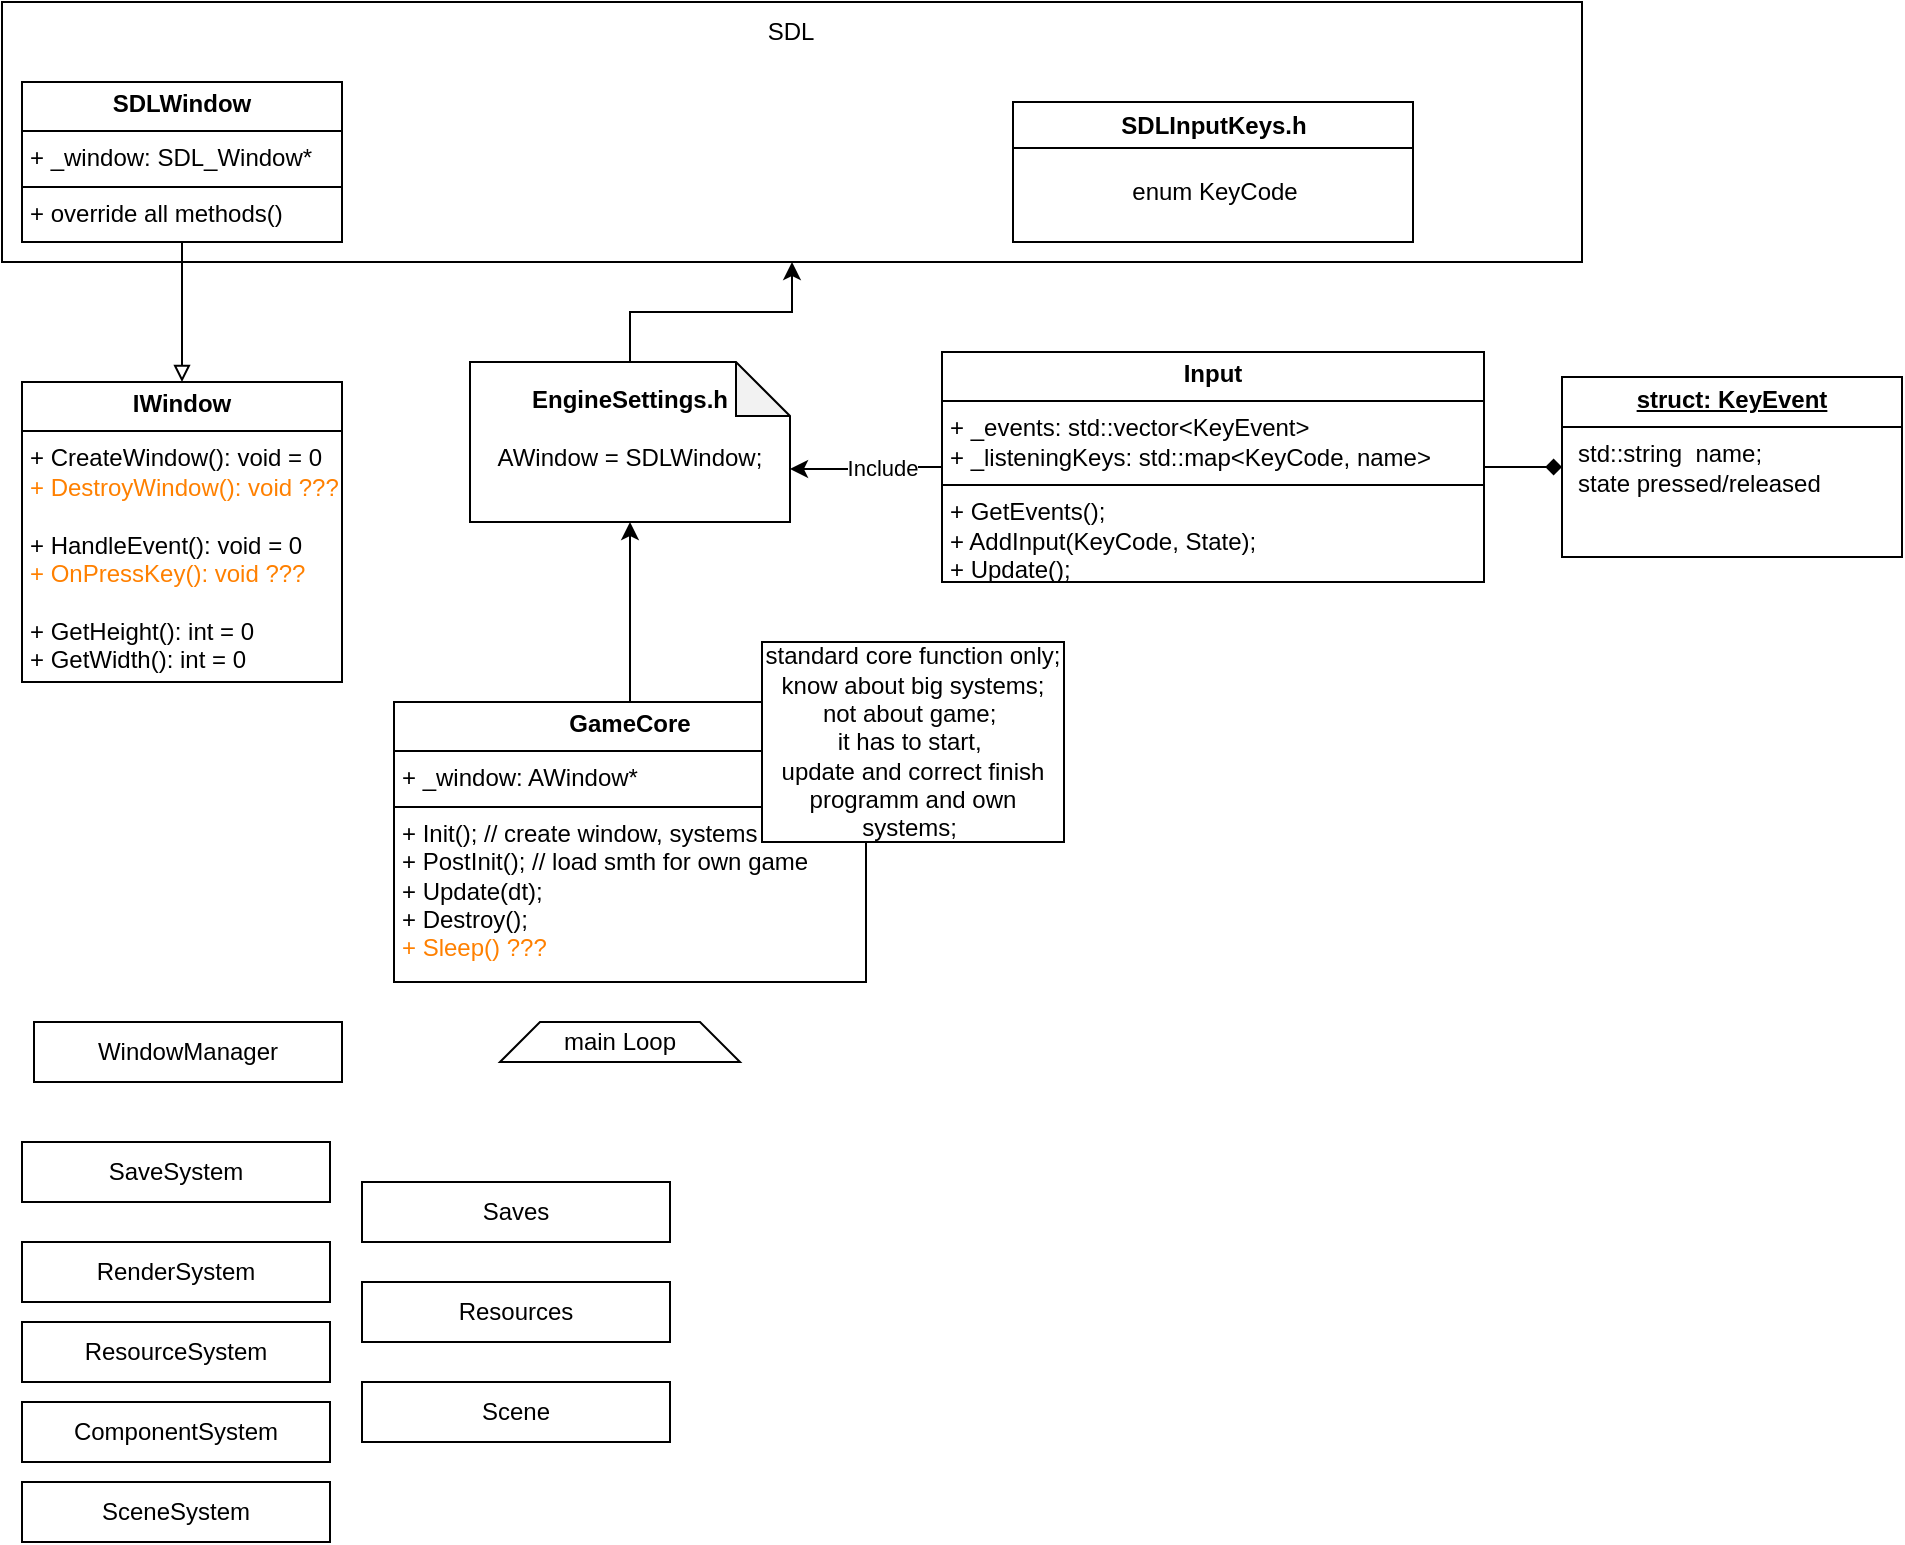 <mxfile version="24.7.5">
  <diagram name="Page-1" id="5kNetyspYmfxLecHSdiX">
    <mxGraphModel dx="954" dy="647" grid="1" gridSize="10" guides="1" tooltips="1" connect="1" arrows="1" fold="1" page="1" pageScale="1" pageWidth="827" pageHeight="1169" math="0" shadow="0">
      <root>
        <mxCell id="0" />
        <mxCell id="1" parent="0" />
        <mxCell id="S0Dyq1XGVSe3hS3X8ZzL-8" value="" style="rounded=0;whiteSpace=wrap;html=1;" parent="1" vertex="1">
          <mxGeometry x="20" width="790" height="130" as="geometry" />
        </mxCell>
        <mxCell id="S0Dyq1XGVSe3hS3X8ZzL-1" value="&lt;p style=&quot;margin:0px;margin-top:4px;text-align:center;&quot;&gt;&lt;b&gt;IWindow&lt;/b&gt;&lt;/p&gt;&lt;hr size=&quot;1&quot; style=&quot;border-style:solid;&quot;&gt;&lt;p style=&quot;margin:0px;margin-left:4px;&quot;&gt;+ CreateWindow(): void = 0&lt;/p&gt;&lt;p style=&quot;margin:0px;margin-left:4px;&quot;&gt;&lt;font color=&quot;#ff8000&quot;&gt;+ DestroyWindow(): void ???&lt;/font&gt;&lt;/p&gt;&lt;p style=&quot;margin:0px;margin-left:4px;&quot;&gt;&lt;font color=&quot;#ff8000&quot;&gt;&lt;br&gt;&lt;/font&gt;&lt;/p&gt;&lt;p style=&quot;margin:0px;margin-left:4px;&quot;&gt;+ HandleEvent(): void = 0&lt;/p&gt;&lt;p style=&quot;margin:0px;margin-left:4px;&quot;&gt;&lt;font color=&quot;#ff8000&quot;&gt;+ OnPressKey(): void ???&lt;/font&gt;&lt;/p&gt;&lt;p style=&quot;margin:0px;margin-left:4px;&quot;&gt;&amp;nbsp;&lt;/p&gt;&lt;p style=&quot;margin:0px;margin-left:4px;&quot;&gt;+ GetHeight(): int = 0&lt;/p&gt;&lt;p style=&quot;margin:0px;margin-left:4px;&quot;&gt;+ GetWidth(): int = 0&lt;/p&gt;" style="verticalAlign=top;align=left;overflow=fill;html=1;whiteSpace=wrap;" parent="1" vertex="1">
          <mxGeometry x="30" y="190" width="160" height="150" as="geometry" />
        </mxCell>
        <mxCell id="S0Dyq1XGVSe3hS3X8ZzL-5" style="edgeStyle=orthogonalEdgeStyle;rounded=0;orthogonalLoop=1;jettySize=auto;html=1;entryX=0.5;entryY=0;entryDx=0;entryDy=0;endArrow=block;endFill=0;" parent="1" source="S0Dyq1XGVSe3hS3X8ZzL-2" target="S0Dyq1XGVSe3hS3X8ZzL-1" edge="1">
          <mxGeometry relative="1" as="geometry" />
        </mxCell>
        <mxCell id="S0Dyq1XGVSe3hS3X8ZzL-2" value="&lt;p style=&quot;margin:0px;margin-top:4px;text-align:center;&quot;&gt;&lt;b&gt;SDLWindow&lt;/b&gt;&lt;/p&gt;&lt;hr size=&quot;1&quot; style=&quot;border-style:solid;&quot;&gt;&lt;p style=&quot;margin:0px;margin-left:4px;&quot;&gt;+ _window: SDL_Window*&lt;/p&gt;&lt;hr size=&quot;1&quot; style=&quot;border-style:solid;&quot;&gt;&lt;p style=&quot;margin:0px;margin-left:4px;&quot;&gt;+ override all methods()&lt;/p&gt;" style="verticalAlign=top;align=left;overflow=fill;html=1;whiteSpace=wrap;" parent="1" vertex="1">
          <mxGeometry x="30" y="40" width="160" height="80" as="geometry" />
        </mxCell>
        <mxCell id="S0Dyq1XGVSe3hS3X8ZzL-6" value="&lt;p style=&quot;margin:0px;margin-top:4px;text-align:center;&quot;&gt;&lt;b&gt;GameCore&lt;/b&gt;&lt;/p&gt;&lt;hr size=&quot;1&quot; style=&quot;border-style:solid;&quot;&gt;&lt;p style=&quot;margin:0px;margin-left:4px;&quot;&gt;+ _window: AWindow*&lt;/p&gt;&lt;hr size=&quot;1&quot; style=&quot;border-style:solid;&quot;&gt;&lt;p style=&quot;margin:0px;margin-left:4px;&quot;&gt;+ Init(); // create window, systems&lt;/p&gt;&lt;p style=&quot;margin:0px;margin-left:4px;&quot;&gt;+ PostInit(); // load smth for own game&lt;/p&gt;&lt;p style=&quot;margin:0px;margin-left:4px;&quot;&gt;+ Update(dt);&lt;/p&gt;&lt;p style=&quot;margin:0px;margin-left:4px;&quot;&gt;+ Destroy();&lt;/p&gt;&lt;p style=&quot;margin:0px;margin-left:4px;&quot;&gt;&lt;font color=&quot;#ff8000&quot;&gt;+ Sleep() ???&lt;/font&gt;&lt;/p&gt;" style="verticalAlign=top;align=left;overflow=fill;html=1;whiteSpace=wrap;" parent="1" vertex="1">
          <mxGeometry x="216" y="350" width="236" height="140" as="geometry" />
        </mxCell>
        <mxCell id="9YUIQhJSh96qjaXv536v-18" style="edgeStyle=orthogonalEdgeStyle;rounded=0;orthogonalLoop=1;jettySize=auto;html=1;exitX=1;exitY=0.5;exitDx=0;exitDy=0;entryX=0;entryY=0.5;entryDx=0;entryDy=0;horizontal=1;endArrow=diamond;endFill=1;" edge="1" parent="1" source="S0Dyq1XGVSe3hS3X8ZzL-7" target="9YUIQhJSh96qjaXv536v-17">
          <mxGeometry relative="1" as="geometry" />
        </mxCell>
        <mxCell id="S0Dyq1XGVSe3hS3X8ZzL-7" value="&lt;p style=&quot;margin:0px;margin-top:4px;text-align:center;&quot;&gt;&lt;b&gt;Input&lt;/b&gt;&lt;/p&gt;&lt;hr size=&quot;1&quot; style=&quot;border-style:solid;&quot;&gt;&lt;p style=&quot;margin:0px;margin-left:4px;&quot;&gt;+ _events: std::vector&amp;lt;KeyEvent&amp;gt;&lt;/p&gt;&lt;p style=&quot;margin:0px;margin-left:4px;&quot;&gt;+ _listeningKeys: std::map&amp;lt;KeyCode, name&amp;gt;&lt;/p&gt;&lt;hr size=&quot;1&quot; style=&quot;border-style:solid;&quot;&gt;&lt;p style=&quot;margin:0px;margin-left:4px;&quot;&gt;+ GetEvents();&amp;nbsp;&lt;/p&gt;&lt;p style=&quot;margin:0px;margin-left:4px;&quot;&gt;+ AddInput(KeyCode, State);&lt;/p&gt;&lt;p style=&quot;margin:0px;margin-left:4px;&quot;&gt;+ Update();&amp;nbsp;&lt;/p&gt;" style="verticalAlign=top;align=left;overflow=fill;html=1;whiteSpace=wrap;" parent="1" vertex="1">
          <mxGeometry x="490" y="175" width="271" height="115" as="geometry" />
        </mxCell>
        <mxCell id="S0Dyq1XGVSe3hS3X8ZzL-9" value="SDL" style="text;html=1;align=center;verticalAlign=middle;resizable=0;points=[];autosize=1;strokeColor=none;fillColor=none;" parent="1" vertex="1">
          <mxGeometry x="389" width="50" height="30" as="geometry" />
        </mxCell>
        <mxCell id="9YUIQhJSh96qjaXv536v-4" style="edgeStyle=orthogonalEdgeStyle;rounded=0;orthogonalLoop=1;jettySize=auto;html=1;" edge="1" parent="1" source="9YUIQhJSh96qjaXv536v-2" target="S0Dyq1XGVSe3hS3X8ZzL-8">
          <mxGeometry relative="1" as="geometry" />
        </mxCell>
        <mxCell id="9YUIQhJSh96qjaXv536v-2" value="&lt;b&gt;EngineSettings.h&lt;/b&gt;&lt;div&gt;&lt;b&gt;&lt;br&gt;&lt;/b&gt;&lt;/div&gt;&lt;div&gt;AWindow = SDLWindow;&lt;/div&gt;&lt;div&gt;&lt;b&gt;&lt;br&gt;&lt;/b&gt;&lt;/div&gt;" style="shape=note;whiteSpace=wrap;html=1;backgroundOutline=1;darkOpacity=0.05;align=center;size=27;" vertex="1" parent="1">
          <mxGeometry x="254" y="180" width="160" height="80" as="geometry" />
        </mxCell>
        <mxCell id="9YUIQhJSh96qjaXv536v-5" style="edgeStyle=orthogonalEdgeStyle;rounded=0;orthogonalLoop=1;jettySize=auto;html=1;entryX=0.5;entryY=1;entryDx=0;entryDy=0;entryPerimeter=0;" edge="1" parent="1" source="S0Dyq1XGVSe3hS3X8ZzL-6" target="9YUIQhJSh96qjaXv536v-2">
          <mxGeometry relative="1" as="geometry" />
        </mxCell>
        <mxCell id="9YUIQhJSh96qjaXv536v-8" value="SDLInputKeys.h" style="swimlane;whiteSpace=wrap;html=1;" vertex="1" parent="1">
          <mxGeometry x="525.5" y="50" width="200" height="70" as="geometry">
            <mxRectangle x="660" y="330" width="130" height="30" as="alternateBounds" />
          </mxGeometry>
        </mxCell>
        <mxCell id="9YUIQhJSh96qjaXv536v-10" value="enum KeyCode" style="text;html=1;align=center;verticalAlign=middle;resizable=0;points=[];autosize=1;strokeColor=none;fillColor=none;rotation=0;" vertex="1" parent="9YUIQhJSh96qjaXv536v-8">
          <mxGeometry x="45" y="30" width="110" height="30" as="geometry" />
        </mxCell>
        <mxCell id="9YUIQhJSh96qjaXv536v-17" value="&lt;p style=&quot;margin:0px;margin-top:4px;text-align:center;text-decoration:underline;&quot;&gt;&lt;b&gt;struct: KeyEvent&lt;/b&gt;&lt;/p&gt;&lt;hr size=&quot;1&quot; style=&quot;border-style:solid;&quot;&gt;&lt;p style=&quot;margin:0px;margin-left:8px;&quot;&gt;std::string &amp;nbsp;name;&lt;br&gt;state pressed/released&lt;/p&gt;" style="verticalAlign=top;align=left;overflow=fill;html=1;whiteSpace=wrap;" vertex="1" parent="1">
          <mxGeometry x="800" y="187.5" width="170" height="90" as="geometry" />
        </mxCell>
        <mxCell id="9YUIQhJSh96qjaXv536v-19" style="edgeStyle=orthogonalEdgeStyle;rounded=0;orthogonalLoop=1;jettySize=auto;html=1;entryX=0;entryY=0;entryDx=160;entryDy=53.5;entryPerimeter=0;" edge="1" parent="1" source="S0Dyq1XGVSe3hS3X8ZzL-7" target="9YUIQhJSh96qjaXv536v-2">
          <mxGeometry relative="1" as="geometry" />
        </mxCell>
        <mxCell id="9YUIQhJSh96qjaXv536v-20" value="Include" style="edgeLabel;html=1;align=center;verticalAlign=middle;resizable=0;points=[];" vertex="1" connectable="0" parent="9YUIQhJSh96qjaXv536v-19">
          <mxGeometry x="0.135" y="-2" relative="1" as="geometry">
            <mxPoint x="12" y="1" as="offset" />
          </mxGeometry>
        </mxCell>
        <mxCell id="9YUIQhJSh96qjaXv536v-21" value="main Loop" style="shape=trapezoid;perimeter=trapezoidPerimeter;whiteSpace=wrap;html=1;fixedSize=1;" vertex="1" parent="1">
          <mxGeometry x="269" y="510" width="120" height="20" as="geometry" />
        </mxCell>
        <mxCell id="9YUIQhJSh96qjaXv536v-24" value="standard core function only;&lt;div&gt;know about big systems; not about game;&amp;nbsp;&lt;/div&gt;&lt;div&gt;it has to start,&amp;nbsp;&lt;/div&gt;&lt;div&gt;update and correct finish programm and own systems;&amp;nbsp;&lt;/div&gt;" style="rounded=0;whiteSpace=wrap;html=1;" vertex="1" parent="1">
          <mxGeometry x="400" y="320" width="151" height="100" as="geometry" />
        </mxCell>
        <mxCell id="9YUIQhJSh96qjaXv536v-25" value="WindowManager" style="rounded=0;whiteSpace=wrap;html=1;" vertex="1" parent="1">
          <mxGeometry x="36" y="510" width="154" height="30" as="geometry" />
        </mxCell>
        <mxCell id="9YUIQhJSh96qjaXv536v-27" value="Scene" style="rounded=0;whiteSpace=wrap;html=1;" vertex="1" parent="1">
          <mxGeometry x="200" y="690" width="154" height="30" as="geometry" />
        </mxCell>
        <mxCell id="9YUIQhJSh96qjaXv536v-28" value="Resources" style="rounded=0;whiteSpace=wrap;html=1;" vertex="1" parent="1">
          <mxGeometry x="200" y="640" width="154" height="30" as="geometry" />
        </mxCell>
        <mxCell id="9YUIQhJSh96qjaXv536v-29" value="Saves" style="rounded=0;whiteSpace=wrap;html=1;" vertex="1" parent="1">
          <mxGeometry x="200" y="590" width="154" height="30" as="geometry" />
        </mxCell>
        <mxCell id="9YUIQhJSh96qjaXv536v-30" value="ComponentSystem" style="rounded=0;whiteSpace=wrap;html=1;" vertex="1" parent="1">
          <mxGeometry x="30" y="700" width="154" height="30" as="geometry" />
        </mxCell>
        <mxCell id="9YUIQhJSh96qjaXv536v-31" value="SceneSystem" style="rounded=0;whiteSpace=wrap;html=1;" vertex="1" parent="1">
          <mxGeometry x="30" y="740" width="154" height="30" as="geometry" />
        </mxCell>
        <mxCell id="9YUIQhJSh96qjaXv536v-32" value="ResourceSystem" style="rounded=0;whiteSpace=wrap;html=1;" vertex="1" parent="1">
          <mxGeometry x="30" y="660" width="154" height="30" as="geometry" />
        </mxCell>
        <mxCell id="9YUIQhJSh96qjaXv536v-33" value="RenderSystem" style="rounded=0;whiteSpace=wrap;html=1;" vertex="1" parent="1">
          <mxGeometry x="30" y="620" width="154" height="30" as="geometry" />
        </mxCell>
        <mxCell id="9YUIQhJSh96qjaXv536v-35" value="SaveSystem" style="rounded=0;whiteSpace=wrap;html=1;" vertex="1" parent="1">
          <mxGeometry x="30" y="570" width="154" height="30" as="geometry" />
        </mxCell>
      </root>
    </mxGraphModel>
  </diagram>
</mxfile>
